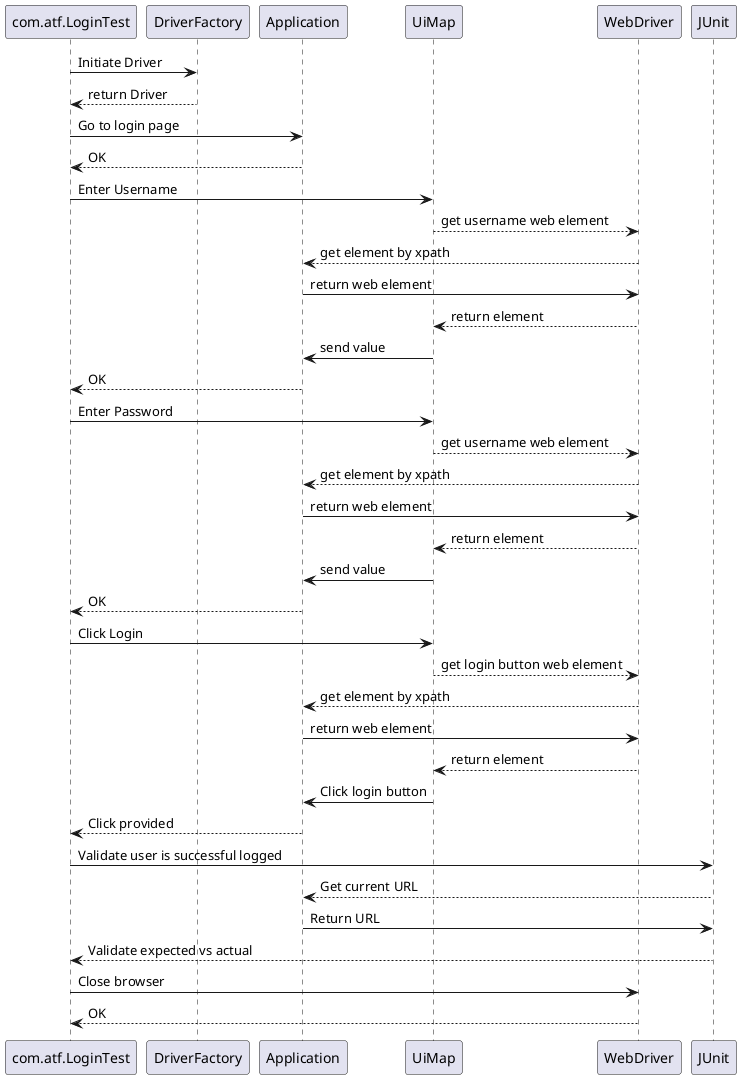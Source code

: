 @startuml


com.atf.LoginTest -> DriverFactory : Initiate Driver
DriverFactory --> com.atf.LoginTest : return Driver
com.atf.LoginTest -> Application : Go to login page
Application --> com.atf.LoginTest : OK
com.atf.LoginTest -> UiMap : Enter Username
UiMap --> WebDriver : get username web element
WebDriver --> Application : get element by xpath
Application -> WebDriver : return web element
WebDriver --> UiMap : return element
UiMap -> Application : send value

Application --> com.atf.LoginTest : OK
com.atf.LoginTest -> UiMap : Enter Password
UiMap --> WebDriver : get username web element
WebDriver --> Application : get element by xpath
Application -> WebDriver : return web element
WebDriver --> UiMap : return element
UiMap -> Application : send value
Application --> com.atf.LoginTest : OK

com.atf.LoginTest -> UiMap : Click Login
UiMap --> WebDriver : get login button web element
WebDriver --> Application : get element by xpath
Application -> WebDriver : return web element
WebDriver --> UiMap : return element
UiMap -> Application : Click login button
Application --> com.atf.LoginTest : Click provided

com.atf.LoginTest -> JUnit : Validate user is successful logged
JUnit --> Application : Get current URL
Application -> JUnit : Return URL
JUnit --> com.atf.LoginTest : Validate expected vs actual

com.atf.LoginTest -> WebDriver : Close browser
WebDriver --> com.atf.LoginTest : OK

@enduml